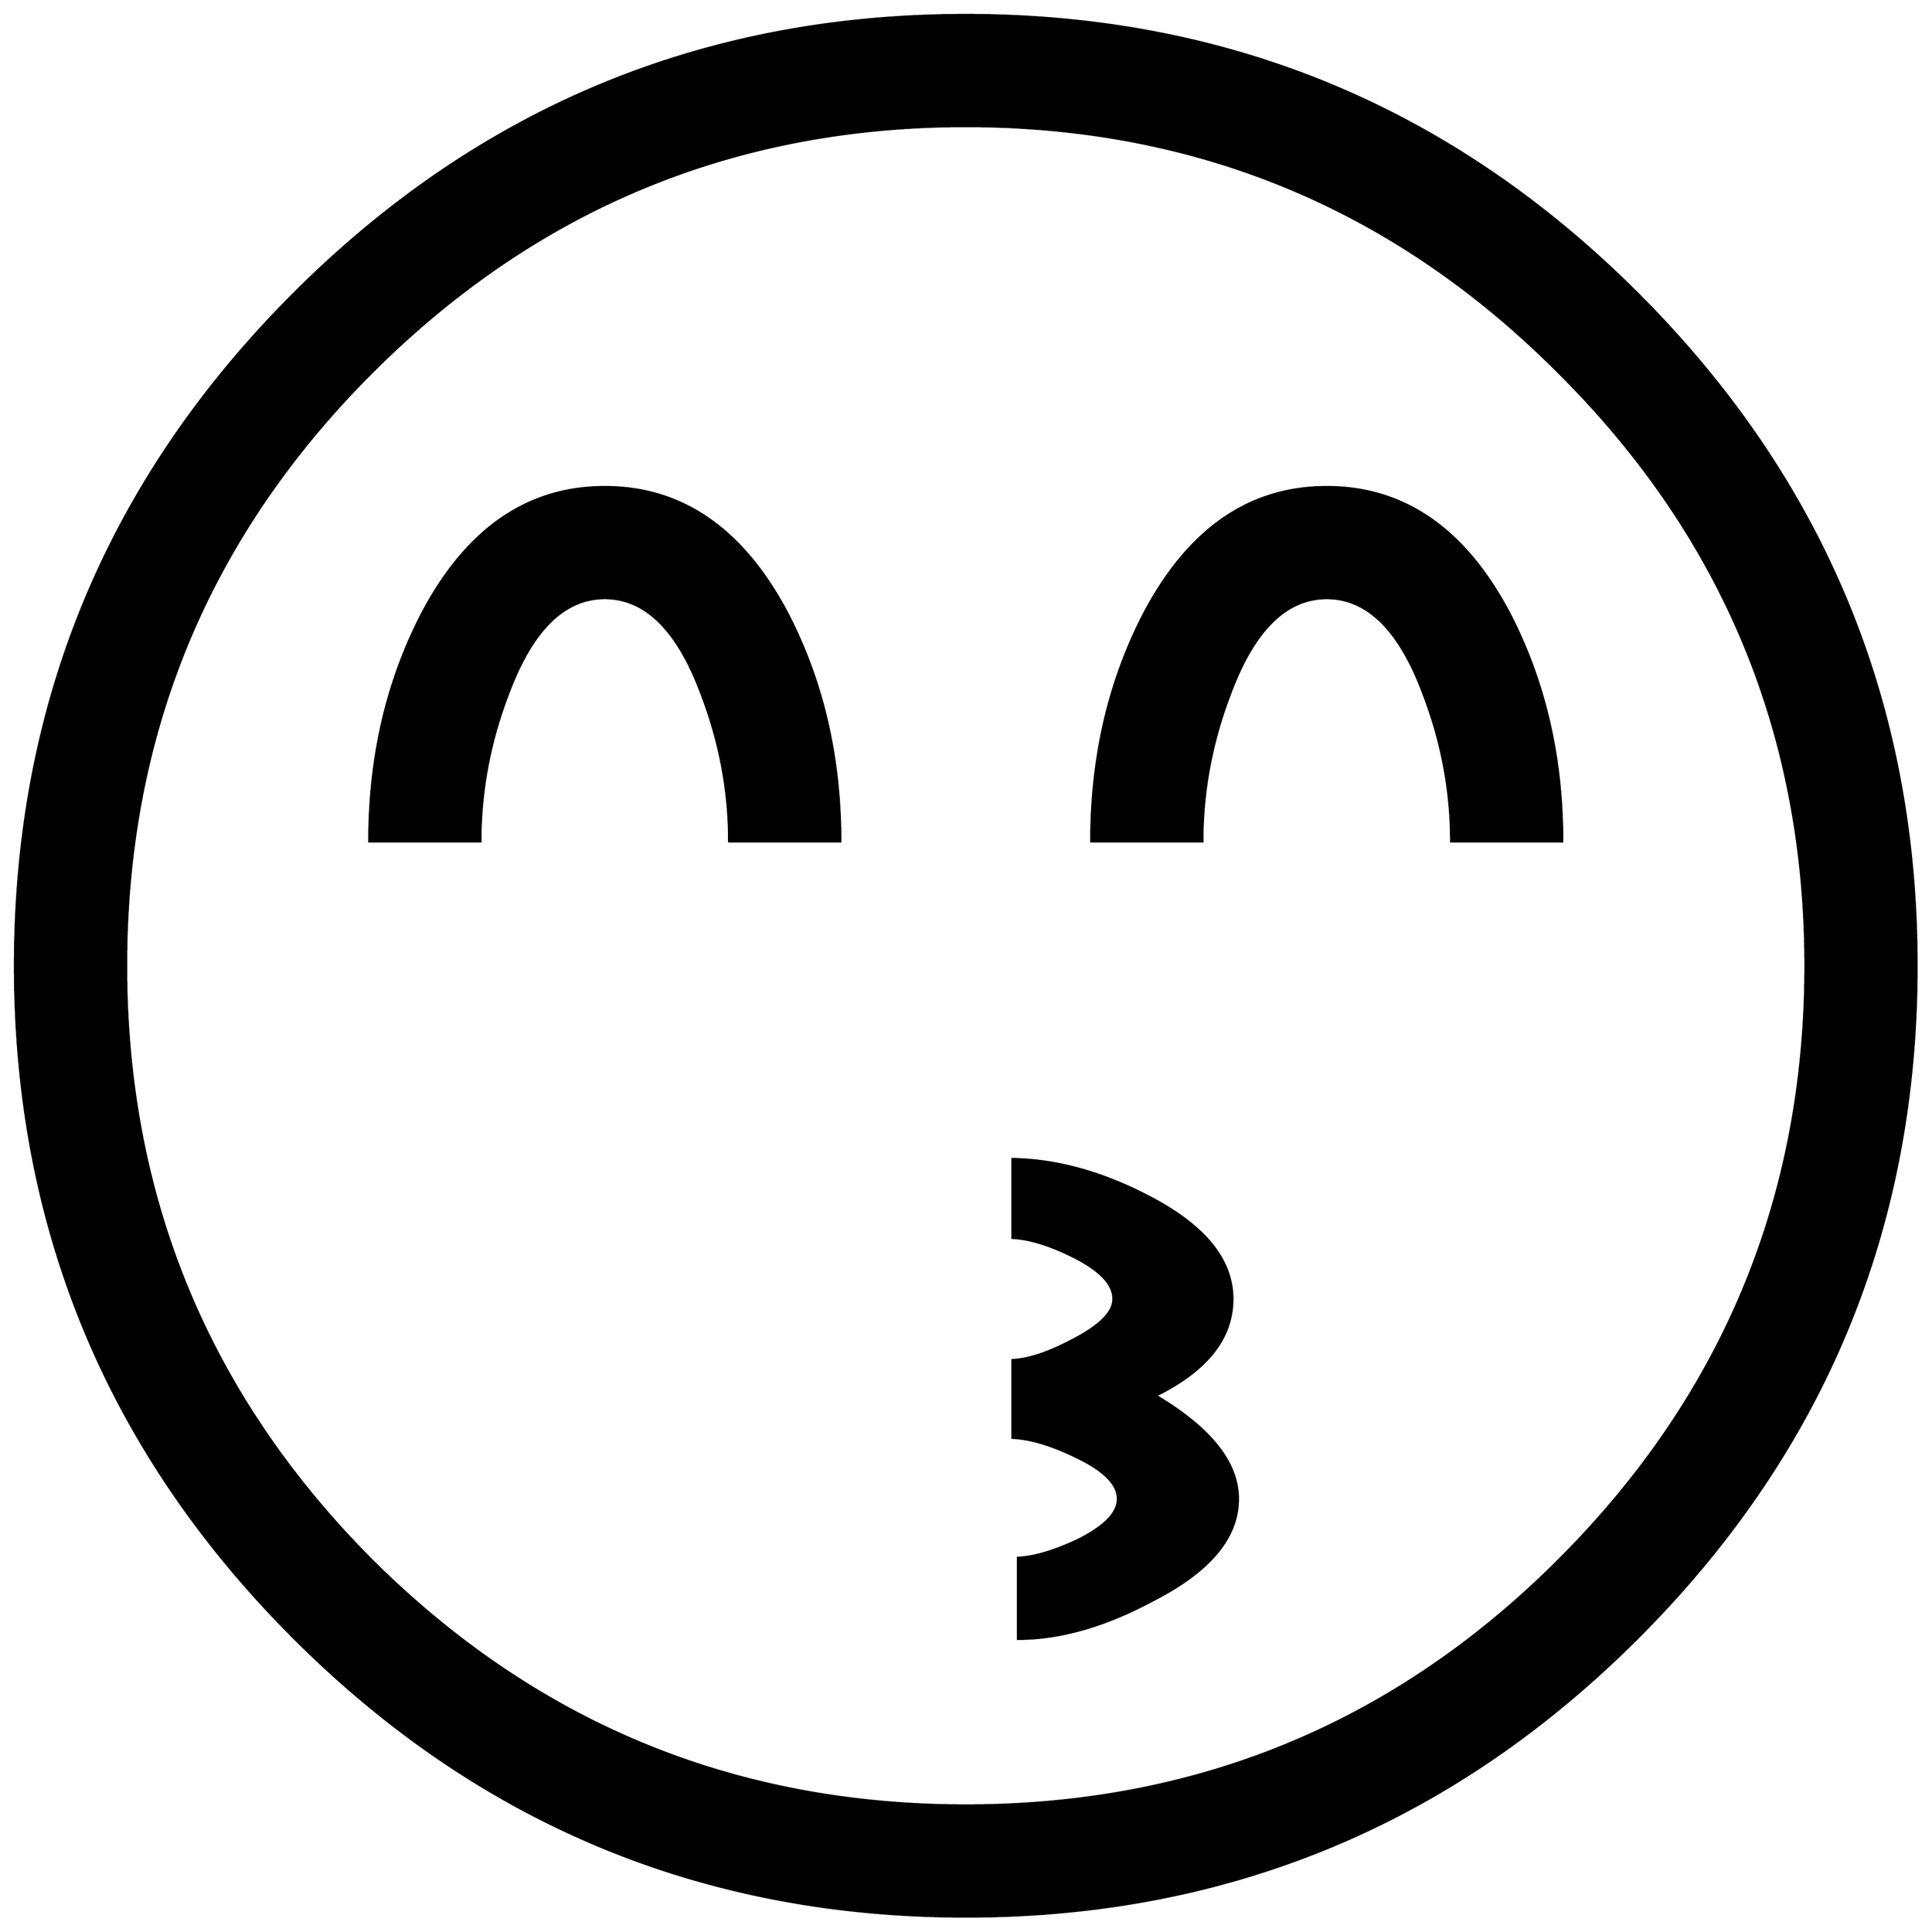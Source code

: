 


\begin{tikzpicture}[y=0.80pt, x=0.80pt, yscale=-1.0, xscale=1.0, inner sep=0pt, outer sep=0pt]
\begin{scope}[shift={(100.0,1706.0)},nonzero rule]
  \path[draw=.,fill=.,line width=1.600pt] (1794.0,-582.0) ..
    controls (1794.0,-346.0) and (1710.333,-144.333) ..
    (1543.0,23.0) .. controls (1375.667,190.333) and (1174.0,274.0)
    .. (938.0,274.0) .. controls (702.0,274.0) and (500.333,190.333)
    .. (333.0,23.0) .. controls (165.667,-144.333) and (82.0,-346.0)
    .. (82.0,-582.0) .. controls (82.0,-818.0) and
    (165.667,-1019.667) .. (333.0,-1187.0) .. controls
    (500.333,-1354.333) and (702.0,-1438.0) .. (938.0,-1438.0) ..
    controls (1174.0,-1438.0) and (1375.667,-1354.333) ..
    (1543.0,-1187.0) .. controls (1710.333,-1019.667) and
    (1794.0,-818.0) .. (1794.0,-582.0) -- cycle(1694.0,-582.0)
    .. controls (1694.0,-790.667) and (1620.0,-968.667) ..
    (1472.0,-1116.0) .. controls (1324.667,-1264.0) and
    (1146.667,-1338.0) .. (938.0,-1338.0) .. controls
    (729.333,-1338.0) and (551.0,-1264.0) .. (403.0,-1116.0) ..
    controls (255.667,-968.667) and (182.0,-790.667) .. (182.0,-582.0)
    .. controls (182.0,-373.333) and (255.667,-195.0) ..
    (403.0,-47.0) .. controls (551.0,100.333) and (729.333,174.0) ..
    (938.0,174.0) .. controls (1146.667,174.0) and (1324.667,100.333)
    .. (1472.0,-47.0) .. controls (1620.0,-195.0) and
    (1694.0,-373.333) .. (1694.0,-582.0) -- cycle(1475.0,-694.0)
    -- (1375.0,-694.0) .. controls (1375.0,-739.333) and
    (1366.667,-783.667) .. (1350.0,-827.0) .. controls
    (1328.667,-884.333) and (1299.667,-913.0) .. (1263.0,-913.0) ..
    controls (1226.333,-913.0) and (1197.333,-884.333) ..
    (1176.0,-827.0) .. controls (1159.333,-783.667) and
    (1151.0,-739.333) .. (1151.0,-694.0) -- (1051.0,-694.0) ..
    controls (1051.0,-770.0) and (1067.0,-838.667) ..
    (1099.0,-900.0) .. controls (1139.0,-975.333) and
    (1193.667,-1013.0) .. (1263.0,-1013.0) .. controls
    (1332.333,-1013.0) and (1387.0,-975.333) .. (1427.0,-900.0) ..
    controls (1459.0,-838.667) and (1475.0,-770.0) ..
    (1475.0,-694.0) -- cycle(825.0,-694.0) -- (725.0,-694.0) ..
    controls (725.0,-739.333) and (716.667,-783.667) .. (700.0,-827.0)
    .. controls (678.667,-884.333) and (649.667,-913.0) ..
    (613.0,-913.0) .. controls (576.333,-913.0) and (547.333,-884.333)
    .. (526.0,-827.0) .. controls (509.333,-783.667) and
    (501.0,-739.333) .. (501.0,-694.0) -- (401.0,-694.0) ..
    controls (401.0,-770.0) and (417.0,-838.667) .. (449.0,-900.0)
    .. controls (489.0,-975.333) and (543.667,-1013.0) ..
    (613.0,-1013.0) .. controls (682.333,-1013.0) and
    (737.0,-975.333) .. (777.0,-900.0) .. controls (809.0,-838.667)
    and (825.0,-770.0) .. (825.0,-694.0) -- cycle(1183.0,-102.0)
    .. controls (1183.0,-67.333) and (1157.667,-37.0) ..
    (1107.0,-11.0) .. controls (1063.667,12.333) and (1023.0,24.0)
    .. (985.0,24.0) -- (985.0,-49.0) .. controls (999.667,-49.667)
    and (1017.667,-55.0) .. (1039.0,-65.0) .. controls
    (1063.0,-77.0) and (1075.0,-89.333) .. (1075.0,-102.0) ..
    controls (1075.0,-115.333) and (1062.333,-128.0) ..
    (1037.0,-140.0) .. controls (1015.0,-150.667) and
    (996.0,-156.333) .. (980.0,-157.0) -- (980.0,-227.0) ..
    controls (994.667,-227.667) and (1012.667,-233.667) ..
    (1034.0,-245.0) .. controls (1058.667,-257.667) and
    (1071.0,-270.0) .. (1071.0,-282.0) .. controls
    (1071.0,-295.333) and (1059.0,-308.0) .. (1035.0,-320.0) ..
    controls (1013.667,-330.667) and (995.333,-336.333) ..
    (980.0,-337.0) -- (980.0,-408.0) .. controls (1020.0,-407.333)
    and (1061.0,-396.0) .. (1103.0,-374.0) .. controls
    (1153.0,-348.0) and (1178.0,-317.333) .. (1178.0,-282.0) ..
    controls (1178.0,-246.667) and (1155.0,-217.667) ..
    (1109.0,-195.0) .. controls (1158.333,-165.667) and
    (1183.0,-134.667) .. (1183.0,-102.0) -- cycle;
\end{scope}

\end{tikzpicture}

